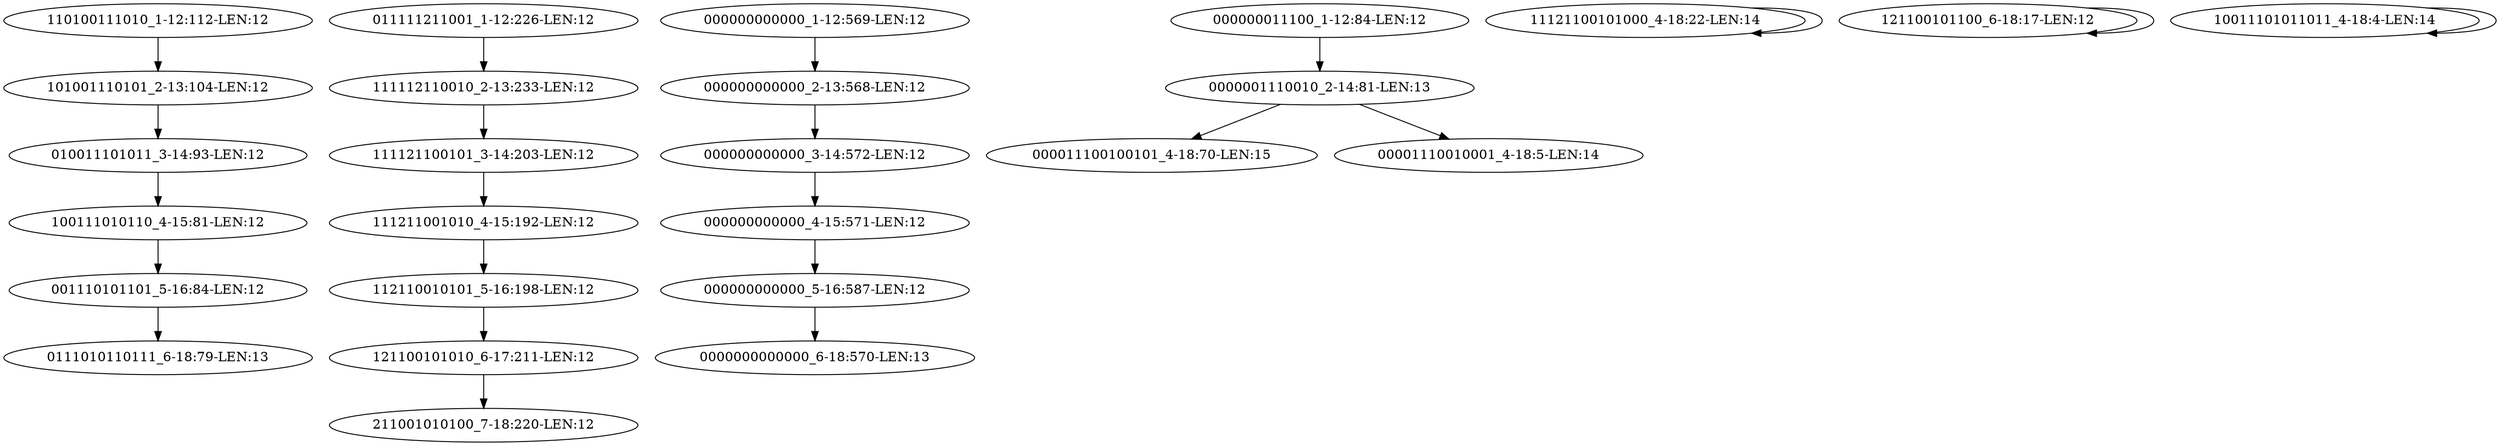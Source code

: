 digraph G {
    "101001110101_2-13:104-LEN:12" -> "010011101011_3-14:93-LEN:12";
    "111121100101_3-14:203-LEN:12" -> "111211001010_4-15:192-LEN:12";
    "000000000000_4-15:571-LEN:12" -> "000000000000_5-16:587-LEN:12";
    "000000000000_2-13:568-LEN:12" -> "000000000000_3-14:572-LEN:12";
    "121100101010_6-17:211-LEN:12" -> "211001010100_7-18:220-LEN:12";
    "000000011100_1-12:84-LEN:12" -> "0000001110010_2-14:81-LEN:13";
    "000000000000_5-16:587-LEN:12" -> "0000000000000_6-18:570-LEN:13";
    "000000000000_1-12:569-LEN:12" -> "000000000000_2-13:568-LEN:12";
    "110100111010_1-12:112-LEN:12" -> "101001110101_2-13:104-LEN:12";
    "111112110010_2-13:233-LEN:12" -> "111121100101_3-14:203-LEN:12";
    "100111010110_4-15:81-LEN:12" -> "001110101101_5-16:84-LEN:12";
    "11121100101000_4-18:22-LEN:14" -> "11121100101000_4-18:22-LEN:14";
    "011111211001_1-12:226-LEN:12" -> "111112110010_2-13:233-LEN:12";
    "111211001010_4-15:192-LEN:12" -> "112110010101_5-16:198-LEN:12";
    "010011101011_3-14:93-LEN:12" -> "100111010110_4-15:81-LEN:12";
    "112110010101_5-16:198-LEN:12" -> "121100101010_6-17:211-LEN:12";
    "000000000000_3-14:572-LEN:12" -> "000000000000_4-15:571-LEN:12";
    "121100101100_6-18:17-LEN:12" -> "121100101100_6-18:17-LEN:12";
    "10011101011011_4-18:4-LEN:14" -> "10011101011011_4-18:4-LEN:14";
    "001110101101_5-16:84-LEN:12" -> "0111010110111_6-18:79-LEN:13";
    "0000001110010_2-14:81-LEN:13" -> "000011100100101_4-18:70-LEN:15";
    "0000001110010_2-14:81-LEN:13" -> "00001110010001_4-18:5-LEN:14";
}
